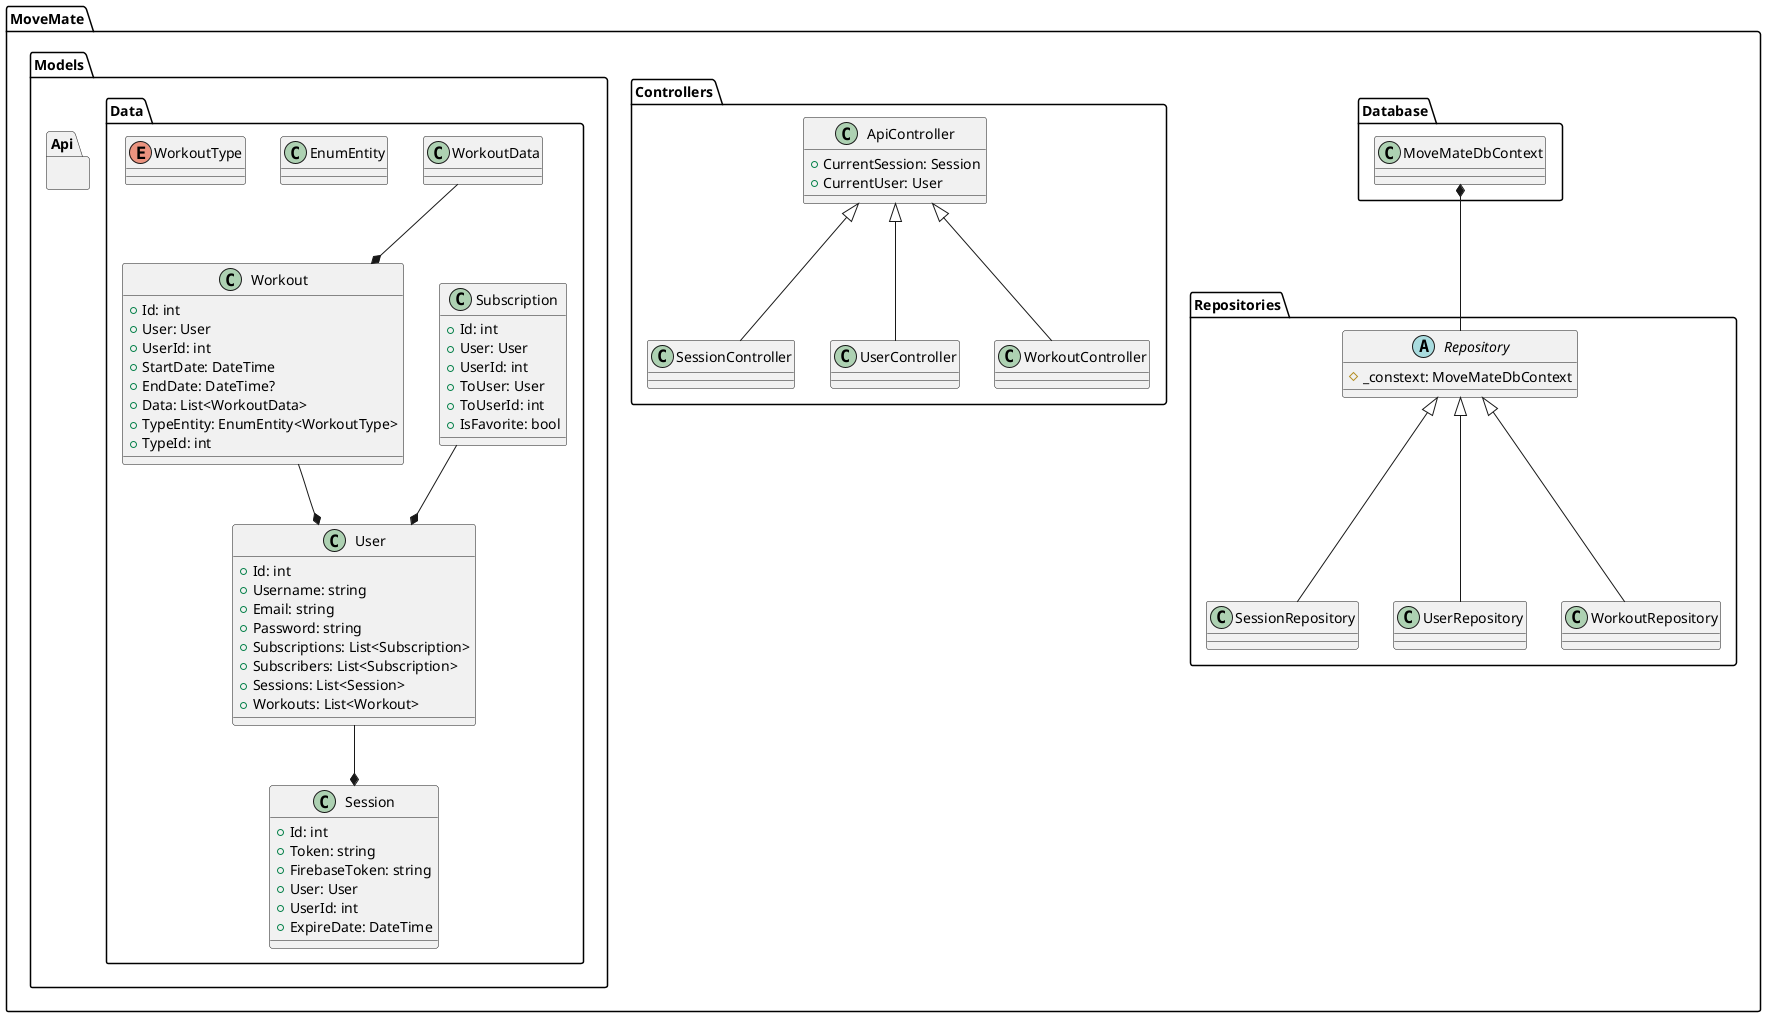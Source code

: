 @startuml Class diagram MoveMateApi

	namespace MoveMate {

		namespace Database {
			class MoveMateDbContext
		}
		
		namespace Repositories {
			abstract Repository {
				#_constext: MoveMateDbContext
			}

			class SessionRepository
			class UserRepository
			class WorkoutRepository
		}

		namespace Controllers {

			class ApiController {
				+CurrentSession: Session
				+CurrentUser: User
			}

			class SessionController
			class UserController
			class WorkoutController
		}

		namespace Models {

			namespace Api {



			}

			namespace Data {

				class Session {
					+Id: int
					+Token: string
					+FirebaseToken: string
					+User: User
					+UserId: int
					+ExpireDate: DateTime
				}

				class Subscription {
					+Id: int
					+User: User
					+UserId: int
					+ToUser: User
					+ToUserId: int
					+IsFavorite: bool
				}

				class User {		
					+Id: int
					+Username: string
					+Email: string
					+Password: string
					+Subscriptions: List<Subscription>
				 	+Subscribers: List<Subscription>
					+Sessions: List<Session>
					+Workouts: List<Workout> 
				}

				class Workout {
					+Id: int
					+User: User
					+UserId: int
					+StartDate: DateTime
					+EndDate: DateTime?
					+Data: List<WorkoutData>
					+TypeEntity: EnumEntity<WorkoutType>
					+TypeId: int
				}
				
				class WorkoutData
				class EnumEntity

				enum WorkoutType

				Subscription --* User
				Workout --* User
				WorkoutData --* Workout
				User --* Session

			}

		}

	}

	MoveMate.Controllers.ApiController <|-- MoveMate.Controllers.SessionController
	MoveMate.Controllers.ApiController <|-- MoveMate.Controllers.UserController
	MoveMate.Controllers.ApiController <|-- MoveMate.Controllers.WorkoutController


	MoveMate.Database.MoveMateDbContext *-- MoveMate.Repositories.Repository
	MoveMate.Repositories.Repository <|-- MoveMate.Repositories.UserRepository
	MoveMate.Repositories.Repository <|-- MoveMate.Repositories.WorkoutRepository
	MoveMate.Repositories.Repository <|-- MoveMate.Repositories.SessionRepository




@enduml